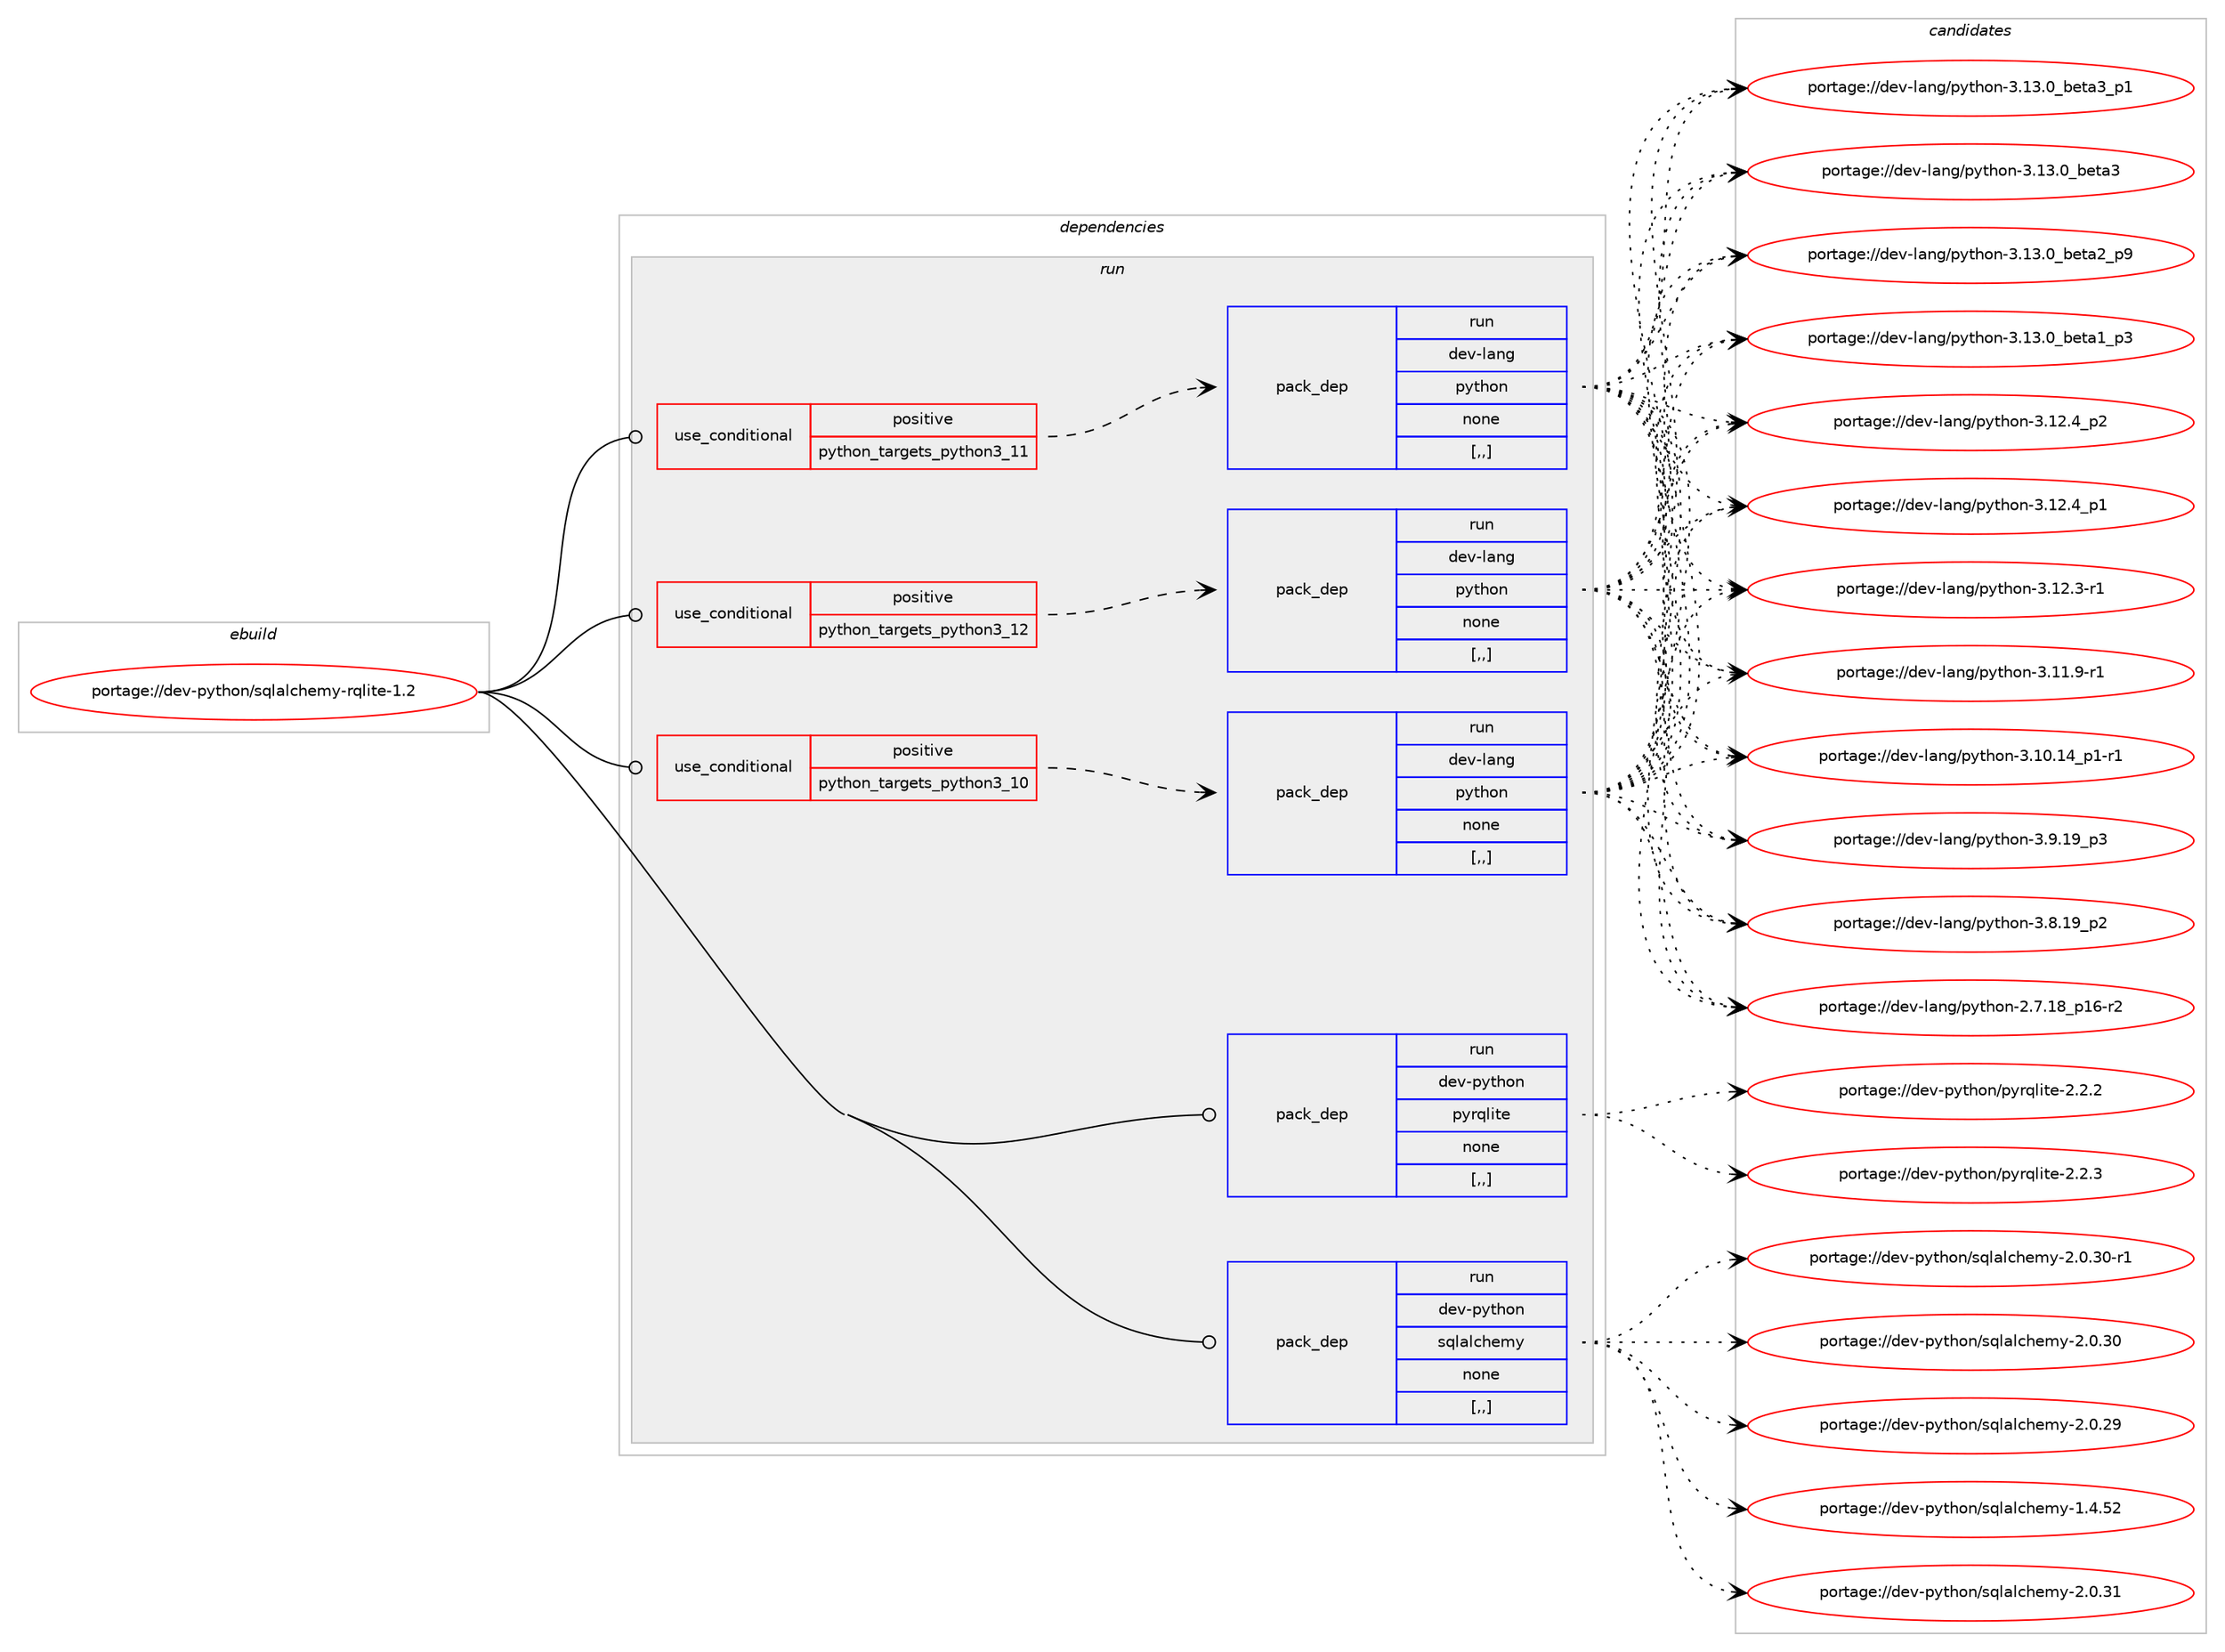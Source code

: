 digraph prolog {

# *************
# Graph options
# *************

newrank=true;
concentrate=true;
compound=true;
graph [rankdir=LR,fontname=Helvetica,fontsize=10,ranksep=1.5];#, ranksep=2.5, nodesep=0.2];
edge  [arrowhead=vee];
node  [fontname=Helvetica,fontsize=10];

# **********
# The ebuild
# **********

subgraph cluster_leftcol {
color=gray;
label=<<i>ebuild</i>>;
id [label="portage://dev-python/sqlalchemy-rqlite-1.2", color=red, width=4, href="../dev-python/sqlalchemy-rqlite-1.2.svg"];
}

# ****************
# The dependencies
# ****************

subgraph cluster_midcol {
color=gray;
label=<<i>dependencies</i>>;
subgraph cluster_compile {
fillcolor="#eeeeee";
style=filled;
label=<<i>compile</i>>;
}
subgraph cluster_compileandrun {
fillcolor="#eeeeee";
style=filled;
label=<<i>compile and run</i>>;
}
subgraph cluster_run {
fillcolor="#eeeeee";
style=filled;
label=<<i>run</i>>;
subgraph cond39828 {
dependency164033 [label=<<TABLE BORDER="0" CELLBORDER="1" CELLSPACING="0" CELLPADDING="4"><TR><TD ROWSPAN="3" CELLPADDING="10">use_conditional</TD></TR><TR><TD>positive</TD></TR><TR><TD>python_targets_python3_10</TD></TR></TABLE>>, shape=none, color=red];
subgraph pack122933 {
dependency164034 [label=<<TABLE BORDER="0" CELLBORDER="1" CELLSPACING="0" CELLPADDING="4" WIDTH="220"><TR><TD ROWSPAN="6" CELLPADDING="30">pack_dep</TD></TR><TR><TD WIDTH="110">run</TD></TR><TR><TD>dev-lang</TD></TR><TR><TD>python</TD></TR><TR><TD>none</TD></TR><TR><TD>[,,]</TD></TR></TABLE>>, shape=none, color=blue];
}
dependency164033:e -> dependency164034:w [weight=20,style="dashed",arrowhead="vee"];
}
id:e -> dependency164033:w [weight=20,style="solid",arrowhead="odot"];
subgraph cond39829 {
dependency164035 [label=<<TABLE BORDER="0" CELLBORDER="1" CELLSPACING="0" CELLPADDING="4"><TR><TD ROWSPAN="3" CELLPADDING="10">use_conditional</TD></TR><TR><TD>positive</TD></TR><TR><TD>python_targets_python3_11</TD></TR></TABLE>>, shape=none, color=red];
subgraph pack122934 {
dependency164036 [label=<<TABLE BORDER="0" CELLBORDER="1" CELLSPACING="0" CELLPADDING="4" WIDTH="220"><TR><TD ROWSPAN="6" CELLPADDING="30">pack_dep</TD></TR><TR><TD WIDTH="110">run</TD></TR><TR><TD>dev-lang</TD></TR><TR><TD>python</TD></TR><TR><TD>none</TD></TR><TR><TD>[,,]</TD></TR></TABLE>>, shape=none, color=blue];
}
dependency164035:e -> dependency164036:w [weight=20,style="dashed",arrowhead="vee"];
}
id:e -> dependency164035:w [weight=20,style="solid",arrowhead="odot"];
subgraph cond39830 {
dependency164037 [label=<<TABLE BORDER="0" CELLBORDER="1" CELLSPACING="0" CELLPADDING="4"><TR><TD ROWSPAN="3" CELLPADDING="10">use_conditional</TD></TR><TR><TD>positive</TD></TR><TR><TD>python_targets_python3_12</TD></TR></TABLE>>, shape=none, color=red];
subgraph pack122935 {
dependency164038 [label=<<TABLE BORDER="0" CELLBORDER="1" CELLSPACING="0" CELLPADDING="4" WIDTH="220"><TR><TD ROWSPAN="6" CELLPADDING="30">pack_dep</TD></TR><TR><TD WIDTH="110">run</TD></TR><TR><TD>dev-lang</TD></TR><TR><TD>python</TD></TR><TR><TD>none</TD></TR><TR><TD>[,,]</TD></TR></TABLE>>, shape=none, color=blue];
}
dependency164037:e -> dependency164038:w [weight=20,style="dashed",arrowhead="vee"];
}
id:e -> dependency164037:w [weight=20,style="solid",arrowhead="odot"];
subgraph pack122936 {
dependency164039 [label=<<TABLE BORDER="0" CELLBORDER="1" CELLSPACING="0" CELLPADDING="4" WIDTH="220"><TR><TD ROWSPAN="6" CELLPADDING="30">pack_dep</TD></TR><TR><TD WIDTH="110">run</TD></TR><TR><TD>dev-python</TD></TR><TR><TD>pyrqlite</TD></TR><TR><TD>none</TD></TR><TR><TD>[,,]</TD></TR></TABLE>>, shape=none, color=blue];
}
id:e -> dependency164039:w [weight=20,style="solid",arrowhead="odot"];
subgraph pack122937 {
dependency164040 [label=<<TABLE BORDER="0" CELLBORDER="1" CELLSPACING="0" CELLPADDING="4" WIDTH="220"><TR><TD ROWSPAN="6" CELLPADDING="30">pack_dep</TD></TR><TR><TD WIDTH="110">run</TD></TR><TR><TD>dev-python</TD></TR><TR><TD>sqlalchemy</TD></TR><TR><TD>none</TD></TR><TR><TD>[,,]</TD></TR></TABLE>>, shape=none, color=blue];
}
id:e -> dependency164040:w [weight=20,style="solid",arrowhead="odot"];
}
}

# **************
# The candidates
# **************

subgraph cluster_choices {
rank=same;
color=gray;
label=<<i>candidates</i>>;

subgraph choice122933 {
color=black;
nodesep=1;
choice10010111845108971101034711212111610411111045514649514648959810111697519511249 [label="portage://dev-lang/python-3.13.0_beta3_p1", color=red, width=4,href="../dev-lang/python-3.13.0_beta3_p1.svg"];
choice1001011184510897110103471121211161041111104551464951464895981011169751 [label="portage://dev-lang/python-3.13.0_beta3", color=red, width=4,href="../dev-lang/python-3.13.0_beta3.svg"];
choice10010111845108971101034711212111610411111045514649514648959810111697509511257 [label="portage://dev-lang/python-3.13.0_beta2_p9", color=red, width=4,href="../dev-lang/python-3.13.0_beta2_p9.svg"];
choice10010111845108971101034711212111610411111045514649514648959810111697499511251 [label="portage://dev-lang/python-3.13.0_beta1_p3", color=red, width=4,href="../dev-lang/python-3.13.0_beta1_p3.svg"];
choice100101118451089711010347112121116104111110455146495046529511250 [label="portage://dev-lang/python-3.12.4_p2", color=red, width=4,href="../dev-lang/python-3.12.4_p2.svg"];
choice100101118451089711010347112121116104111110455146495046529511249 [label="portage://dev-lang/python-3.12.4_p1", color=red, width=4,href="../dev-lang/python-3.12.4_p1.svg"];
choice100101118451089711010347112121116104111110455146495046514511449 [label="portage://dev-lang/python-3.12.3-r1", color=red, width=4,href="../dev-lang/python-3.12.3-r1.svg"];
choice100101118451089711010347112121116104111110455146494946574511449 [label="portage://dev-lang/python-3.11.9-r1", color=red, width=4,href="../dev-lang/python-3.11.9-r1.svg"];
choice100101118451089711010347112121116104111110455146494846495295112494511449 [label="portage://dev-lang/python-3.10.14_p1-r1", color=red, width=4,href="../dev-lang/python-3.10.14_p1-r1.svg"];
choice100101118451089711010347112121116104111110455146574649579511251 [label="portage://dev-lang/python-3.9.19_p3", color=red, width=4,href="../dev-lang/python-3.9.19_p3.svg"];
choice100101118451089711010347112121116104111110455146564649579511250 [label="portage://dev-lang/python-3.8.19_p2", color=red, width=4,href="../dev-lang/python-3.8.19_p2.svg"];
choice100101118451089711010347112121116104111110455046554649569511249544511450 [label="portage://dev-lang/python-2.7.18_p16-r2", color=red, width=4,href="../dev-lang/python-2.7.18_p16-r2.svg"];
dependency164034:e -> choice10010111845108971101034711212111610411111045514649514648959810111697519511249:w [style=dotted,weight="100"];
dependency164034:e -> choice1001011184510897110103471121211161041111104551464951464895981011169751:w [style=dotted,weight="100"];
dependency164034:e -> choice10010111845108971101034711212111610411111045514649514648959810111697509511257:w [style=dotted,weight="100"];
dependency164034:e -> choice10010111845108971101034711212111610411111045514649514648959810111697499511251:w [style=dotted,weight="100"];
dependency164034:e -> choice100101118451089711010347112121116104111110455146495046529511250:w [style=dotted,weight="100"];
dependency164034:e -> choice100101118451089711010347112121116104111110455146495046529511249:w [style=dotted,weight="100"];
dependency164034:e -> choice100101118451089711010347112121116104111110455146495046514511449:w [style=dotted,weight="100"];
dependency164034:e -> choice100101118451089711010347112121116104111110455146494946574511449:w [style=dotted,weight="100"];
dependency164034:e -> choice100101118451089711010347112121116104111110455146494846495295112494511449:w [style=dotted,weight="100"];
dependency164034:e -> choice100101118451089711010347112121116104111110455146574649579511251:w [style=dotted,weight="100"];
dependency164034:e -> choice100101118451089711010347112121116104111110455146564649579511250:w [style=dotted,weight="100"];
dependency164034:e -> choice100101118451089711010347112121116104111110455046554649569511249544511450:w [style=dotted,weight="100"];
}
subgraph choice122934 {
color=black;
nodesep=1;
choice10010111845108971101034711212111610411111045514649514648959810111697519511249 [label="portage://dev-lang/python-3.13.0_beta3_p1", color=red, width=4,href="../dev-lang/python-3.13.0_beta3_p1.svg"];
choice1001011184510897110103471121211161041111104551464951464895981011169751 [label="portage://dev-lang/python-3.13.0_beta3", color=red, width=4,href="../dev-lang/python-3.13.0_beta3.svg"];
choice10010111845108971101034711212111610411111045514649514648959810111697509511257 [label="portage://dev-lang/python-3.13.0_beta2_p9", color=red, width=4,href="../dev-lang/python-3.13.0_beta2_p9.svg"];
choice10010111845108971101034711212111610411111045514649514648959810111697499511251 [label="portage://dev-lang/python-3.13.0_beta1_p3", color=red, width=4,href="../dev-lang/python-3.13.0_beta1_p3.svg"];
choice100101118451089711010347112121116104111110455146495046529511250 [label="portage://dev-lang/python-3.12.4_p2", color=red, width=4,href="../dev-lang/python-3.12.4_p2.svg"];
choice100101118451089711010347112121116104111110455146495046529511249 [label="portage://dev-lang/python-3.12.4_p1", color=red, width=4,href="../dev-lang/python-3.12.4_p1.svg"];
choice100101118451089711010347112121116104111110455146495046514511449 [label="portage://dev-lang/python-3.12.3-r1", color=red, width=4,href="../dev-lang/python-3.12.3-r1.svg"];
choice100101118451089711010347112121116104111110455146494946574511449 [label="portage://dev-lang/python-3.11.9-r1", color=red, width=4,href="../dev-lang/python-3.11.9-r1.svg"];
choice100101118451089711010347112121116104111110455146494846495295112494511449 [label="portage://dev-lang/python-3.10.14_p1-r1", color=red, width=4,href="../dev-lang/python-3.10.14_p1-r1.svg"];
choice100101118451089711010347112121116104111110455146574649579511251 [label="portage://dev-lang/python-3.9.19_p3", color=red, width=4,href="../dev-lang/python-3.9.19_p3.svg"];
choice100101118451089711010347112121116104111110455146564649579511250 [label="portage://dev-lang/python-3.8.19_p2", color=red, width=4,href="../dev-lang/python-3.8.19_p2.svg"];
choice100101118451089711010347112121116104111110455046554649569511249544511450 [label="portage://dev-lang/python-2.7.18_p16-r2", color=red, width=4,href="../dev-lang/python-2.7.18_p16-r2.svg"];
dependency164036:e -> choice10010111845108971101034711212111610411111045514649514648959810111697519511249:w [style=dotted,weight="100"];
dependency164036:e -> choice1001011184510897110103471121211161041111104551464951464895981011169751:w [style=dotted,weight="100"];
dependency164036:e -> choice10010111845108971101034711212111610411111045514649514648959810111697509511257:w [style=dotted,weight="100"];
dependency164036:e -> choice10010111845108971101034711212111610411111045514649514648959810111697499511251:w [style=dotted,weight="100"];
dependency164036:e -> choice100101118451089711010347112121116104111110455146495046529511250:w [style=dotted,weight="100"];
dependency164036:e -> choice100101118451089711010347112121116104111110455146495046529511249:w [style=dotted,weight="100"];
dependency164036:e -> choice100101118451089711010347112121116104111110455146495046514511449:w [style=dotted,weight="100"];
dependency164036:e -> choice100101118451089711010347112121116104111110455146494946574511449:w [style=dotted,weight="100"];
dependency164036:e -> choice100101118451089711010347112121116104111110455146494846495295112494511449:w [style=dotted,weight="100"];
dependency164036:e -> choice100101118451089711010347112121116104111110455146574649579511251:w [style=dotted,weight="100"];
dependency164036:e -> choice100101118451089711010347112121116104111110455146564649579511250:w [style=dotted,weight="100"];
dependency164036:e -> choice100101118451089711010347112121116104111110455046554649569511249544511450:w [style=dotted,weight="100"];
}
subgraph choice122935 {
color=black;
nodesep=1;
choice10010111845108971101034711212111610411111045514649514648959810111697519511249 [label="portage://dev-lang/python-3.13.0_beta3_p1", color=red, width=4,href="../dev-lang/python-3.13.0_beta3_p1.svg"];
choice1001011184510897110103471121211161041111104551464951464895981011169751 [label="portage://dev-lang/python-3.13.0_beta3", color=red, width=4,href="../dev-lang/python-3.13.0_beta3.svg"];
choice10010111845108971101034711212111610411111045514649514648959810111697509511257 [label="portage://dev-lang/python-3.13.0_beta2_p9", color=red, width=4,href="../dev-lang/python-3.13.0_beta2_p9.svg"];
choice10010111845108971101034711212111610411111045514649514648959810111697499511251 [label="portage://dev-lang/python-3.13.0_beta1_p3", color=red, width=4,href="../dev-lang/python-3.13.0_beta1_p3.svg"];
choice100101118451089711010347112121116104111110455146495046529511250 [label="portage://dev-lang/python-3.12.4_p2", color=red, width=4,href="../dev-lang/python-3.12.4_p2.svg"];
choice100101118451089711010347112121116104111110455146495046529511249 [label="portage://dev-lang/python-3.12.4_p1", color=red, width=4,href="../dev-lang/python-3.12.4_p1.svg"];
choice100101118451089711010347112121116104111110455146495046514511449 [label="portage://dev-lang/python-3.12.3-r1", color=red, width=4,href="../dev-lang/python-3.12.3-r1.svg"];
choice100101118451089711010347112121116104111110455146494946574511449 [label="portage://dev-lang/python-3.11.9-r1", color=red, width=4,href="../dev-lang/python-3.11.9-r1.svg"];
choice100101118451089711010347112121116104111110455146494846495295112494511449 [label="portage://dev-lang/python-3.10.14_p1-r1", color=red, width=4,href="../dev-lang/python-3.10.14_p1-r1.svg"];
choice100101118451089711010347112121116104111110455146574649579511251 [label="portage://dev-lang/python-3.9.19_p3", color=red, width=4,href="../dev-lang/python-3.9.19_p3.svg"];
choice100101118451089711010347112121116104111110455146564649579511250 [label="portage://dev-lang/python-3.8.19_p2", color=red, width=4,href="../dev-lang/python-3.8.19_p2.svg"];
choice100101118451089711010347112121116104111110455046554649569511249544511450 [label="portage://dev-lang/python-2.7.18_p16-r2", color=red, width=4,href="../dev-lang/python-2.7.18_p16-r2.svg"];
dependency164038:e -> choice10010111845108971101034711212111610411111045514649514648959810111697519511249:w [style=dotted,weight="100"];
dependency164038:e -> choice1001011184510897110103471121211161041111104551464951464895981011169751:w [style=dotted,weight="100"];
dependency164038:e -> choice10010111845108971101034711212111610411111045514649514648959810111697509511257:w [style=dotted,weight="100"];
dependency164038:e -> choice10010111845108971101034711212111610411111045514649514648959810111697499511251:w [style=dotted,weight="100"];
dependency164038:e -> choice100101118451089711010347112121116104111110455146495046529511250:w [style=dotted,weight="100"];
dependency164038:e -> choice100101118451089711010347112121116104111110455146495046529511249:w [style=dotted,weight="100"];
dependency164038:e -> choice100101118451089711010347112121116104111110455146495046514511449:w [style=dotted,weight="100"];
dependency164038:e -> choice100101118451089711010347112121116104111110455146494946574511449:w [style=dotted,weight="100"];
dependency164038:e -> choice100101118451089711010347112121116104111110455146494846495295112494511449:w [style=dotted,weight="100"];
dependency164038:e -> choice100101118451089711010347112121116104111110455146574649579511251:w [style=dotted,weight="100"];
dependency164038:e -> choice100101118451089711010347112121116104111110455146564649579511250:w [style=dotted,weight="100"];
dependency164038:e -> choice100101118451089711010347112121116104111110455046554649569511249544511450:w [style=dotted,weight="100"];
}
subgraph choice122936 {
color=black;
nodesep=1;
choice1001011184511212111610411111047112121114113108105116101455046504651 [label="portage://dev-python/pyrqlite-2.2.3", color=red, width=4,href="../dev-python/pyrqlite-2.2.3.svg"];
choice1001011184511212111610411111047112121114113108105116101455046504650 [label="portage://dev-python/pyrqlite-2.2.2", color=red, width=4,href="../dev-python/pyrqlite-2.2.2.svg"];
dependency164039:e -> choice1001011184511212111610411111047112121114113108105116101455046504651:w [style=dotted,weight="100"];
dependency164039:e -> choice1001011184511212111610411111047112121114113108105116101455046504650:w [style=dotted,weight="100"];
}
subgraph choice122937 {
color=black;
nodesep=1;
choice1001011184511212111610411111047115113108971089910410110912145504648465149 [label="portage://dev-python/sqlalchemy-2.0.31", color=red, width=4,href="../dev-python/sqlalchemy-2.0.31.svg"];
choice10010111845112121116104111110471151131089710899104101109121455046484651484511449 [label="portage://dev-python/sqlalchemy-2.0.30-r1", color=red, width=4,href="../dev-python/sqlalchemy-2.0.30-r1.svg"];
choice1001011184511212111610411111047115113108971089910410110912145504648465148 [label="portage://dev-python/sqlalchemy-2.0.30", color=red, width=4,href="../dev-python/sqlalchemy-2.0.30.svg"];
choice1001011184511212111610411111047115113108971089910410110912145504648465057 [label="portage://dev-python/sqlalchemy-2.0.29", color=red, width=4,href="../dev-python/sqlalchemy-2.0.29.svg"];
choice1001011184511212111610411111047115113108971089910410110912145494652465350 [label="portage://dev-python/sqlalchemy-1.4.52", color=red, width=4,href="../dev-python/sqlalchemy-1.4.52.svg"];
dependency164040:e -> choice1001011184511212111610411111047115113108971089910410110912145504648465149:w [style=dotted,weight="100"];
dependency164040:e -> choice10010111845112121116104111110471151131089710899104101109121455046484651484511449:w [style=dotted,weight="100"];
dependency164040:e -> choice1001011184511212111610411111047115113108971089910410110912145504648465148:w [style=dotted,weight="100"];
dependency164040:e -> choice1001011184511212111610411111047115113108971089910410110912145504648465057:w [style=dotted,weight="100"];
dependency164040:e -> choice1001011184511212111610411111047115113108971089910410110912145494652465350:w [style=dotted,weight="100"];
}
}

}
